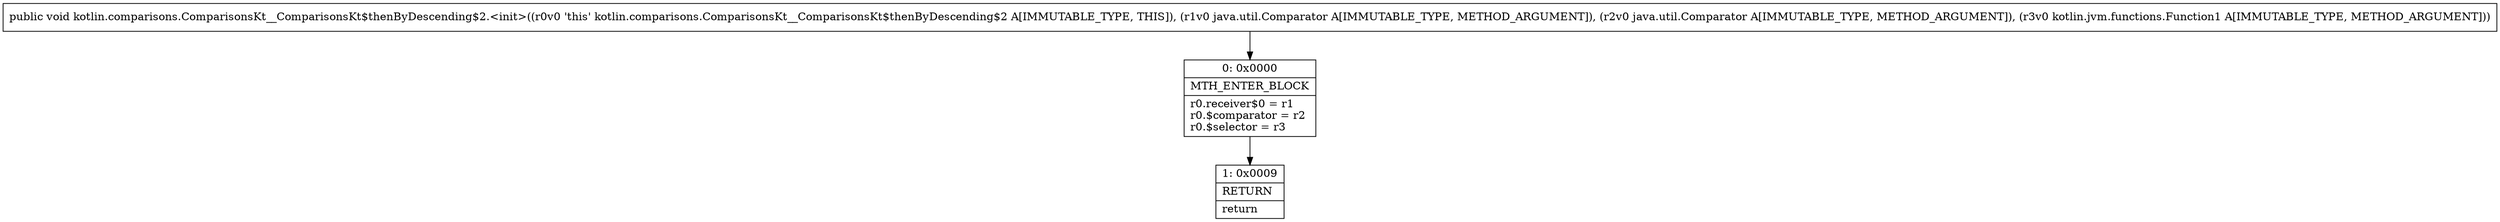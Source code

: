digraph "CFG forkotlin.comparisons.ComparisonsKt__ComparisonsKt$thenByDescending$2.\<init\>(Ljava\/util\/Comparator;Ljava\/util\/Comparator;Lkotlin\/jvm\/functions\/Function1;)V" {
Node_0 [shape=record,label="{0\:\ 0x0000|MTH_ENTER_BLOCK\l|r0.receiver$0 = r1\lr0.$comparator = r2\lr0.$selector = r3\l}"];
Node_1 [shape=record,label="{1\:\ 0x0009|RETURN\l|return\l}"];
MethodNode[shape=record,label="{public void kotlin.comparisons.ComparisonsKt__ComparisonsKt$thenByDescending$2.\<init\>((r0v0 'this' kotlin.comparisons.ComparisonsKt__ComparisonsKt$thenByDescending$2 A[IMMUTABLE_TYPE, THIS]), (r1v0 java.util.Comparator A[IMMUTABLE_TYPE, METHOD_ARGUMENT]), (r2v0 java.util.Comparator A[IMMUTABLE_TYPE, METHOD_ARGUMENT]), (r3v0 kotlin.jvm.functions.Function1 A[IMMUTABLE_TYPE, METHOD_ARGUMENT])) }"];
MethodNode -> Node_0;
Node_0 -> Node_1;
}


